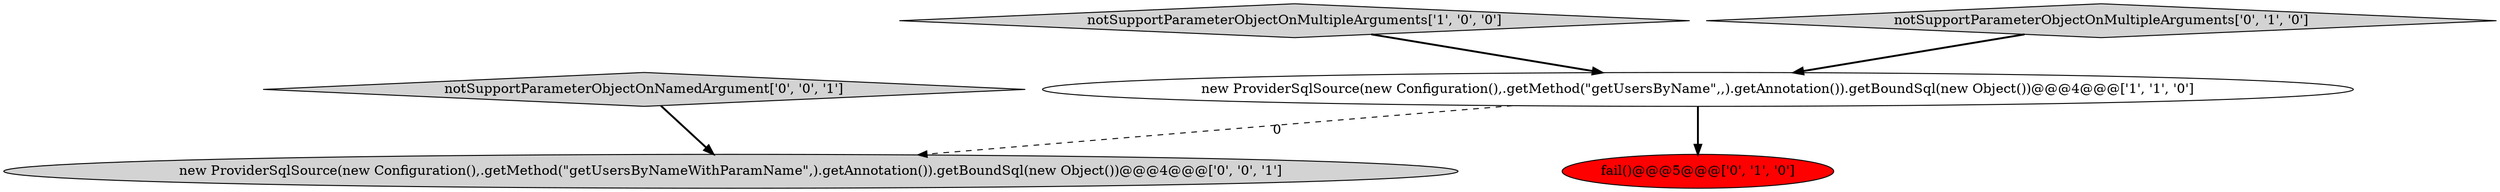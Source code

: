 digraph {
5 [style = filled, label = "notSupportParameterObjectOnNamedArgument['0', '0', '1']", fillcolor = lightgray, shape = diamond image = "AAA0AAABBB3BBB"];
1 [style = filled, label = "notSupportParameterObjectOnMultipleArguments['1', '0', '0']", fillcolor = lightgray, shape = diamond image = "AAA0AAABBB1BBB"];
3 [style = filled, label = "notSupportParameterObjectOnMultipleArguments['0', '1', '0']", fillcolor = lightgray, shape = diamond image = "AAA0AAABBB2BBB"];
0 [style = filled, label = "new ProviderSqlSource(new Configuration(),.getMethod(\"getUsersByName\",,).getAnnotation()).getBoundSql(new Object())@@@4@@@['1', '1', '0']", fillcolor = white, shape = ellipse image = "AAA0AAABBB1BBB"];
2 [style = filled, label = "fail()@@@5@@@['0', '1', '0']", fillcolor = red, shape = ellipse image = "AAA1AAABBB2BBB"];
4 [style = filled, label = "new ProviderSqlSource(new Configuration(),.getMethod(\"getUsersByNameWithParamName\",).getAnnotation()).getBoundSql(new Object())@@@4@@@['0', '0', '1']", fillcolor = lightgray, shape = ellipse image = "AAA0AAABBB3BBB"];
3->0 [style = bold, label=""];
0->4 [style = dashed, label="0"];
1->0 [style = bold, label=""];
5->4 [style = bold, label=""];
0->2 [style = bold, label=""];
}
